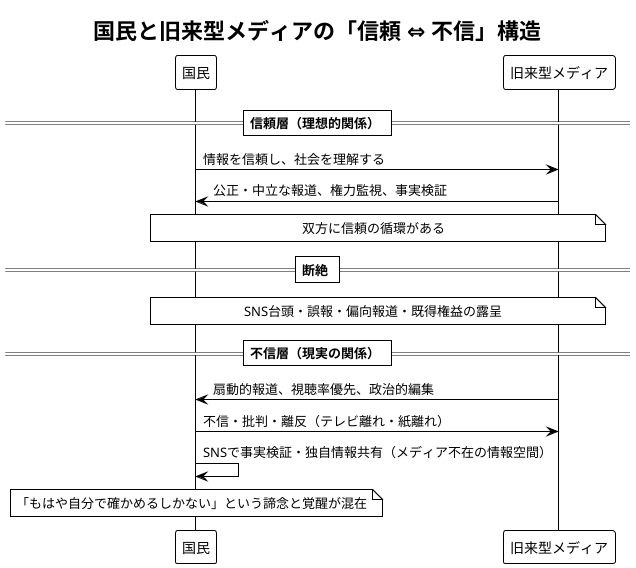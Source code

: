 @startuml
!theme plain

title 国民と旧来型メディアの「信頼 ⇔ 不信」構造

participant 国民
participant 旧来型メディア

== 信頼層（理想的関係） ==
国民 -> 旧来型メディア: 情報を信頼し、社会を理解する
旧来型メディア -> 国民: 公正・中立な報道、権力監視、事実検証

note over 国民,旧来型メディア: 双方に信頼の循環がある

== 断絶 ==
note over 国民,旧来型メディア: SNS台頭・誤報・偏向報道・既得権益の露呈

== 不信層（現実の関係） ==
旧来型メディア -> 国民: 扇動的報道、視聴率優先、政治的編集
国民 -> 旧来型メディア: 不信・批判・離反（テレビ離れ・紙離れ）
国民 -> 国民: SNSで事実検証・独自情報共有（メディア不在の情報空間）

note over 国民: 「もはや自分で確かめるしかない」という諦念と覚醒が混在
@enduml


@startuml
!theme plain

title 信頼 ⇔ 不信 の構造（2025 政治・報道・国民）

participant 国民
participant 政治
participant メディア

== 信頼層 ==
国民 -> 政治: 期待・支持
政治 -> 国民: 説明責任・成果報告
メディア -> 国民: 公平報道・検証

== 断絶 ==
note over 国民, 政治: 疑念・説明不足・報道不信

== 不信層 ==
国民 -> 政治: 無関心・批判
政治 -> メディア: 圧力・敵視
メディア -> 国民: 扇動的報道・断片的情報
国民 -> メディア: SNSでの反発・不信感
@enduml


@startuml
title ブロックチェーンによる税金使途の可視化フロー

start

partition "市民(支払者)" {
:支払い（商品代金）;
}

partition "ウォレット" {
:トランザクション作成（用途タグを付与）;
}

partition "スマートコントラクト" {
fork
:税額自動計算;
fork again
:分配先アドレス決定;
fork again
:支払・分配命令を発行;
end fork
}

partition "ブロックチェーン(台帳)" {
:トランザクション永続化\n(取引ID, タグ, ハッシュ);
if (即時入金成功?) then (yes)
:税の受領を記録;
else (no)
:リトライまたはエラーログ;
stop
endif
}

partition "税務当局" {
:入金確認と予算科目への割当;
:使途タグに基づく予算執行要求を公開;
if (使途承認が必要?) then (yes)
partition "担当部署" {
:執行申請の審査;
:承認 or 差戻し;
}
endif
}

partition "監査ノード" {
:定期スキャン（タグ別集計）;
:異常検出時にアラート生成;
}

stop
@enduml


@startuml
title 税の自動算出と分配フロー（ブロックチェーン版）

actor "市民(支払者)" as User
participant "マーチャント\n(販売者)" as Merchant
participant "ウォレット\n(支払者)" as Wallet
participant "スマートコントラクト\n(TaxSplitter)" as Contract
participant "ブロックチェーン\n(台帳)" as Ledger
participant "税務当局" as TaxAuthority
participant "監査ノード\n(Auditor)" as Auditor

== 購入と税額算出 ==
User -> Merchant : 商品購入リクエスト
Merchant -> Wallet : 請求情報 (金額, 税率, 用途タグ)
Wallet -> Contract : 支払いトランザクション（額＋メタデータ）
Contract -> Contract : 税率適用・分配額計算

== 自動分配 ==
Contract -> Ledger : 税（国税）トランザクション記録 (タグ: 国税)
Contract -> Ledger : 地方税トランザクション記録 (タグ: 地方税)
Contract -> Ledger : 支払者・受取者・用途タグを含むメタデータ保存
Contract -> TaxAuthority : 通知（入金確定、取引ID）

== 透明性と検証 ==
Ledger -> Auditor : ブロックチェーンの読み取り（ハッシュ/トランザクションID）
Auditor -> TaxAuthority : 監査レポート（不整合検出時アラート）
Auditor -> User : 公開ビュー（使途タグ別の集計）

note right of Ledger
すべてのトランザクションは
改ざん不可能な形で台帳に残る
end note
@enduml


@startuml
' PlantUML: Sequence diagram with two major branches for the Prime Minister's decision flow
' Shows two alternative paths: 1) 連立継続 (coalition remains) 2) 連立解消 (coalition dissolved)

skinparam sequenceMessageAlign center
skinparam sequenceParticipantPadding 10
skinparam sequenceLifeLineBorderColor Black
skinparam sectionFontSize 14

title 高市総理（仮） の意思決定フロー — 連立維持 vs 連立解消

participant "有権者\n(Voters)" as V
participant "総理 (高市)\nPrime Minister" as PM
participant "自民党\n(LDP)" as LDP
participant "公明党\n(Komei)" as KOMEI
participant "維新/第三極\n(Options)" as ISHIN
participant "官僚/省庁\n(Bureaucracy)" as B
participant "国会/野党\n(Parliament)" as DIET
participant "メディア\n(Media)" as M

== 健全: 情報収集・意思決定準備 ==
V -> PM: 世論の反応・要望
PM -> B: 情報収集（影響分析・リスク評価）
B -> PM: 政策案とインパクト試算
PM -> LDP: 党内説明・調整
LDP -> PM: 内部合意の有無を報告

== 意思決定: 主要分岐 (alt: 連立維持 / 連立解消) ==
alt 連立維持
  PM -> KOMEI: 継続協議（譲歩/条件提示）
  KOMEI -> PM: 条件付き承認または追加要求
  PM -> LDP: 妥協案提示
  LDP -> PM: 党内承認
  note right of PM
    連立継続を選んだ場合の流れ
  end note
  PM -> DIET: 政策提出・説明
  DIET -> DIET: 採決・成立の試み
  DIET -> M: 成果の広報
else 連立解消
  PM -> KOMEI: 連立解消・関係再定義
  KOMEI -> PM: 閣外協力か独自路線かの決断
  PM -> LDP: 緊急会議（後続戦略）
  PM -> ISHIN: 新たな連携の打診/交渉
  ISHIN -> PM: 条件提示または拒否
  PM -> B: 緊急政策調整・代替案作成
  PM -> DIET: 臨時国会や協議の要請
  note right of PM
    連立解消を選んだ場合の流れ（不確実性・混乱リスク高）
  end note
  DIET -> M: 政局報道・世論反応の増幅
end

== 結果の短期影響 (opt) ==
opt 連立維持の短期影響
  M -> V: 安定感の演出（または批判）
  DIET -> B: 予算・政策遂行の継続
  note over DIET,B
    政策実行の速度はやや緩慢だが安定性は保たれる
  end note
end

opt 連立解消の短期影響
  M -> V: 不安感・不確実性の拡大
  V -> DIET: 批判・支持率低下の反応
  DIET -> B: 予算可決や法案成立の遅延
  note over DIET,B
    市場や行政、外交への波及も懸念される
  end note
end

== 中長期の分岐とガバナンスリスク ==
PM -> LDP: 政党戦略の再構築（候補者調整、選挙戦略）
PM -> M: 政権の説明責任を果たすための広報

== 下層: 誹謗中傷/対立の拡大 ==
M -> V: 扇動的報道や断片的情報の流布
V -> PM: 攻撃的な反応・信頼失墜
PM -> DIET: 強硬対応・法的措置の検討
DIET -> PM: 政治的コストと法的リスクの増大

@enduml


@startuml
' PlantUML: Sequence diagram with section dividers
' Visualizes: higher = constructive discussion, lower = abusive/toxic
' Use == Section == lines to separate levels vertically.

skinparam sequenceMessageAlign center
skinparam sequenceParticipantPadding 10
skinparam sequenceLifeLineBorderColor Black
skinparam sectionFontSize 14

title 可視化: 上が健全・下が誹謗中傷 の議論スケール

participant User as U
participant "Participant A\n(発言者)" as A
participant "Participant B\n(反論者)" as B
participant Moderator as M
participant System as S

== 健全: 課題提示・情報提供 ==
U -> A: 質問（事実確認）
A -> U: 回答（根拠付き）
note right of A
  事実と根拠を示す発言
end note

== 建設的: 意見交換・反論 ==
U -> B: 反論・追加質問
B -> A: 具体例を提示して反論
A -> B: 補足・謝意
note left of B
  論点に基づく反論・感情は控えめ
end note

== 偏向・感情化: 個人攻撃に近づく兆候 ==
B -> A: 強い否定（感情的）
A -> M: 仲裁要請
M -> B: 発言の落ち着きを促す
note right of M
  モデレーションが必要になる段階
end note

== 下層: 誹謗中傷・人格否定 ==
B -> A: 人格攻撃（侮辱）
A -> S: モデレーション報告
S -> M: 自動警告（アルゴリズム）
M -> B: 一時的な発言停止・注意
note over B,A
  コミュニティガイドライン違反の可能性
end note

' Optional: loop to show escalation path
loop エスカレーションの流れ
  B -> A: エスカレーション
  A -> M: 報告
  M -> B: 対応（警告/停止/教育）
end

@enduml

@startuml
title PINを拒否してパスワードを優先させる流れ（日本語）

actor ユーザー
participant "サインイン画面\n(ロック画面)" as Signin
participant "サインイン オプション\n(鍵アイコン等)" as Options
participant "設定\n(アカウント→サインイン オプション)" as Settings
participant "Ngcフォルダー\n(PINデータ)" as Ngc
participant "グループポリシー / MDM\n(組織管理)" as Policy
participant "再起動/キャッシュ" as Cache

ユーザー -> Signin: PCを起動してサインイン画面表示
Signin -> ユーザー: デフォルトでPIN入力欄を表示
ユーザー -> Signin: 「サインイン オプション」を選択
Signin -> Options: 利用可能な方法を表示（PIN/パスワード等）
Options -> ユーザー: パスワードアイコンを選択できるか？
alt パスワードが選べる場合
  ユーザー -> Signin: パスワードでサインイン（回避成功）
  Signin -> Settings: （任意）ログイン後にSettingsを開く
  Settings -> Ngc: PINを削除する操作を実行（推奨）
  Ngc -> Settings: 削除成功
  Settings -> ユーザー: 次回からパスワードが優先表示される
else パスワードが選べない／グレーアウトの場合
  Options -> Policy: ポリシー確認（PINが強制されているか）
  alt ポリシーで強制されている場合
    Policy -> ユーザー: 管理者に相談が必要（個人で解除不可）
  else ポリシーによる強制でない場合
    Settings -> Ngc: Ngcリセット（管理者コマンドで削除）
    Ngc -> Cache: キャッシュの影響をクリア
    Cache -> Signin: サインイン画面を更新
    Signin -> ユーザー: パスワードが選べるようになる
  end
end

note right of Ngc
Ngcリセットは管理者権限が必要:
takeown /f "...Ngc" /r /d y
icacls "...Ngc" /grant Administrators:F /t
rmdir /s /q "...Ngc"
再起動を忘れずに
end note

@enduml


@startuml
title サインイン方法変更: PIN→パスワードにしたのにパスワードが選べない

actor ユーザー
participant "設定\n[アカウント > サインイン オプション]" as Settings
participant "ローカル アカウント\n(資格情報ストア)" as LocalStore
participant "Ngc フォルダー\n(PINデータ)" as Ngc
participant "資格情報プロバイダー\n(Winlogon)" as CredProv
participant "サインイン画面\n(ロック画面)" as Signin
participant "グループ ポリシー / MDM" as Policy
participant "Windows Update / キャッシュ" as Cache

ユーザー -> Settings: Microsoft アカウント → ローカル アカウントに切替\nPINを削除したつもり
Settings -> Ngc: PIN削除処理
Ngc -> LocalStore: PINデータ残存の可能性
Ngc --> Settings: 削除成功/失敗の状態
Settings -> CredProv: 優先サインイン方法を更新
Policy -> CredProv: (組織ポリシーがPINを強制する場合あり)
Cache -> Signin: サインイン画面のUI状態をキャッシュ
CredProv -> Signin: 利用可能なサインイン方法を列挙
Signin -> ユーザー: PINのみ表示（パスワード非表示）

note over Policy,Ngc
考えられる要因:
- NgcフォルダーにPINデータが残っている
- 資格情報プロバイダーがPINを優先表示
- グループポリシー/MDMでPIN必須
- キャッシュやWindowsの不具合
end note
@enduml


@startuml
title Sign-in flow: PIN->Password changed but Password not selectable

actor User
participant "Settings\n(Sign-in options)" as Settings
participant "Local Account\n(OS Credential Store)" as LocalStore
participant "Ngc\n(PIN data folder)" as Ngc
participant "Credential Providers\n(Winlogon / GINA)" as CredProv
participant "Sign-in Screen\n(Lock screen)" as Signin
participant "Group Policy / MDM" as Policy
participant "Windows Update / Cache" as Cache

User -> Settings: Switch MS account -> Local account\nRemove/disable PIN?
Settings -> Ngc: Attempt to remove PIN
Ngc -> LocalStore: PIN data present (may be cached)
Ngc --> Settings: Removal succeeded/failed
Settings -> CredProv: Update preferred sign-in method
Policy -> CredProv: (may enforce PIN / Hello)
Cache -> Signin: Cached credential UI state (still shows PIN)
CredProv -> Signin: Populate available options\n(order: PIN first if present)
Signin -> User: Shows PIN option (Password not shown)
User -> Signin: Open "Sign-in options"
Signin -> CredProv: Query available providers
CredProv -> LocalStore: Check Password provider availability
LocalStore --> CredProv: Password provider available
CredProv -> Signin: But UI hides/selects PIN by default\n(or Password option disabled by policy)
Signin -> User: Password not selectable (grayed or missing)

note over Policy,Ngc: Possible causes:
note over Policy,Ngc: - Ngc (PIN) still exists or cached\n- Credential provider order prefers PIN\n- Group Policy / MDM enforces Hello/PIN\n- Corrupted settings or Windows bug
@enduml


@startuml
title TPMが役立つ非盗難シナリオ

actor "攻撃者(リモート/ローカル)" as Att
participant "マシン" as Host
participant "OS" as OS
participant "TPM 2.0" as TPM

== ブート改ざん（rootkit） ==
Att -> OS: 不正ブートローダ書換試行
OS -> TPM: 起動計測値を読み出し/比較
TPM --> OS: 異常なら鍵は出さない
note right: 改ざんを検出して起動阻止/鍵供給拒否

== マルウェアが鍵を狙う ==
Att -> OS: マルウェア侵入
OS -> TPM: ディスク鍵要求
alt OSが改ざん/異常
  TPM --> OS: 鍵を返さない
else 正常
  TPM --> OS: 鍵を返す（安全に復号）
end

== リモートアテステーション ==
Host -> RemoteServer: 証明要求
Host -> TPM: アテステーション用の署名取得
TPM --> Host: 署名（端末状態を証明）
Host -> RemoteServer: 署名送付（アクセス可否判定）
@enduml


@startuml
title TPM利用の違い：PC盗難シナリオ

actor "攻撃者" as Attacker
participant "TPM 2.0" as TPM
participant "Windows 11" as Win11
participant "Windows 10" as Win10
participant "Linux" as Linux

== Windows 11 (TPM 2.0必須) ==
Attacker -> Win11: PCを盗む
Win11 -> TPM: ディスク復号鍵を要求
TPM --> Win11: 状態を検証 (Secure Boot/Measured Boot)
alt 改ざんや不正起動
  Win11 <- TPM: 鍵を返さない
  Attacker -> Win11: データ読めない
else 正常起動
  TPM --> Win11: BitLocker鍵提供
  Win11 -> User: Windows Helloで認証
end

== Windows 10 (TPM任意) ==
Attacker -> Win10: PCを盗む
alt TPMなしPC
  Win10 -> Attacker: ディスク暗号化されていない
  Attacker -> Win10: データ読み取り可能
else TPMありPC
  Win10 -> TPM: BitLocker鍵要求
  TPM --> Win10: 鍵提供（オプション）
end

== Linux (TPM任意) ==
Attacker -> Linux: PCを盗む
alt TPM未設定
  Linux -> Attacker: LUKS鍵をユーザーが入力
  note right: パスワードが弱ければ突破可能
else TPM連携あり
  Linux -> TPM: LUKS鍵を要求
  TPM --> Linux: 状態検証後に鍵提供
end
@enduml


@startuml
title TPM利用の流れ比較（Linux vs Windows 11）

actor User

participant "TPM 2.0" as TPM
participant "Linux OS" as Linux
participant "Windows 11" as Win

== 起動 ==
User -> Linux: 電源ON
Linux -> TPM: (任意) 改ざんチェック(IMA)
note right: TPM利用はオプション

User -> Win: 電源ON
Win -> TPM: Secure Boot / Measured Boot
note right: TPM必須、改ざん検知を標準化

== ディスク暗号化 ==
Linux -> TPM: (任意) LUKSの鍵を保管
note right: ユーザーが設定すれば利用可能

Win -> TPM: BitLockerの鍵を格納
Win <- TPM: 改ざんなければ自動復号
note right: 標準機能で統合

== 認証 ==
Linux -> User: パスワード or 鍵ファイル
note right: TPM連携は追加設定が必要

Win -> TPM: Windows Helloの秘密鍵
Win -> User: PINや生体認証
Win <- TPM: 鍵で認証
note right: OS標準でTPMに依存

== OS利用中 ==
Linux -> TPM: (必要なら) tpm2-toolsで操作
note right: 開発者/管理者向けに限定

Win -> TPM: Credential Guard / Device Guard
note right: 資格情報をTPM連携で保護
@enduml
